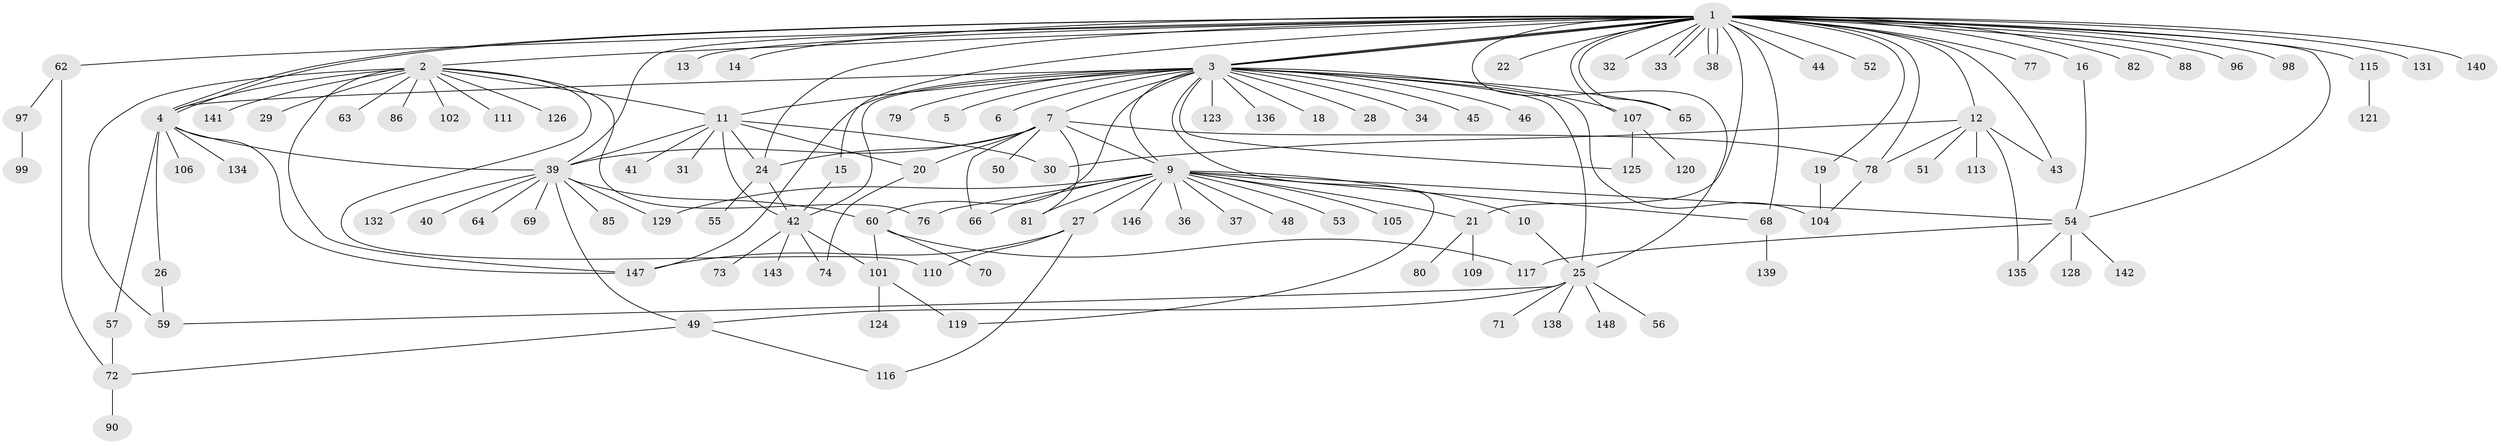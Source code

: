 // original degree distribution, {40: 0.006756756756756757, 14: 0.006756756756756757, 29: 0.006756756756756757, 9: 0.02027027027027027, 1: 0.5067567567567568, 2: 0.22972972972972974, 13: 0.006756756756756757, 3: 0.10135135135135136, 8: 0.02702702702702703, 7: 0.013513513513513514, 6: 0.013513513513513514, 5: 0.02027027027027027, 4: 0.04054054054054054}
// Generated by graph-tools (version 1.1) at 2025/41/03/06/25 10:41:47]
// undirected, 117 vertices, 169 edges
graph export_dot {
graph [start="1"]
  node [color=gray90,style=filled];
  1 [super="+92"];
  2 [super="+145"];
  3 [super="+8"];
  4 [super="+94"];
  5;
  6;
  7 [super="+58"];
  9 [super="+17"];
  10 [super="+67"];
  11 [super="+112"];
  12 [super="+100"];
  13;
  14;
  15;
  16 [super="+108"];
  18;
  19;
  20 [super="+23"];
  21 [super="+61"];
  22;
  24 [super="+144"];
  25 [super="+35"];
  26 [super="+133"];
  27 [super="+93"];
  28;
  29;
  30 [super="+75"];
  31;
  32;
  33;
  34;
  36;
  37;
  38 [super="+103"];
  39 [super="+47"];
  40;
  41;
  42 [super="+127"];
  43 [super="+84"];
  44;
  45;
  46;
  48;
  49;
  50;
  51;
  52;
  53;
  54 [super="+95"];
  55;
  56;
  57;
  59;
  60 [super="+87"];
  62;
  63;
  64;
  65;
  66;
  68 [super="+137"];
  69;
  70;
  71;
  72 [super="+130"];
  73;
  74;
  76;
  77;
  78 [super="+83"];
  79;
  80 [super="+89"];
  81;
  82;
  85;
  86;
  88 [super="+91"];
  90;
  96;
  97;
  98;
  99;
  101 [super="+118"];
  102;
  104;
  105;
  106;
  107;
  109 [super="+114"];
  110;
  111;
  113;
  115 [super="+122"];
  116;
  117;
  119;
  120;
  121;
  123;
  124;
  125;
  126;
  128;
  129;
  131;
  132;
  134;
  135;
  136;
  138;
  139;
  140;
  141;
  142;
  143;
  146;
  147;
  148;
  1 -- 2;
  1 -- 3;
  1 -- 3;
  1 -- 3;
  1 -- 4;
  1 -- 4;
  1 -- 12;
  1 -- 13;
  1 -- 14;
  1 -- 15;
  1 -- 16;
  1 -- 19;
  1 -- 21;
  1 -- 22;
  1 -- 24;
  1 -- 25;
  1 -- 32;
  1 -- 33;
  1 -- 33;
  1 -- 38;
  1 -- 38;
  1 -- 39;
  1 -- 43;
  1 -- 44;
  1 -- 52;
  1 -- 54;
  1 -- 62;
  1 -- 65;
  1 -- 68;
  1 -- 77;
  1 -- 82;
  1 -- 88;
  1 -- 96;
  1 -- 98;
  1 -- 107;
  1 -- 115;
  1 -- 131;
  1 -- 140;
  1 -- 78;
  2 -- 29;
  2 -- 59;
  2 -- 63;
  2 -- 86;
  2 -- 102;
  2 -- 110;
  2 -- 111;
  2 -- 126;
  2 -- 141;
  2 -- 147;
  2 -- 76;
  2 -- 4;
  2 -- 11;
  3 -- 4;
  3 -- 5;
  3 -- 6;
  3 -- 7;
  3 -- 9 [weight=3];
  3 -- 11;
  3 -- 18;
  3 -- 25 [weight=2];
  3 -- 28;
  3 -- 34;
  3 -- 42;
  3 -- 45;
  3 -- 46;
  3 -- 60;
  3 -- 65;
  3 -- 79;
  3 -- 104;
  3 -- 107;
  3 -- 119;
  3 -- 123;
  3 -- 125;
  3 -- 136;
  3 -- 147;
  4 -- 26;
  4 -- 39;
  4 -- 57;
  4 -- 106;
  4 -- 147;
  4 -- 134;
  7 -- 9;
  7 -- 20;
  7 -- 24;
  7 -- 50;
  7 -- 66;
  7 -- 78;
  7 -- 81;
  7 -- 39;
  9 -- 10;
  9 -- 21 [weight=2];
  9 -- 27;
  9 -- 37;
  9 -- 53;
  9 -- 54;
  9 -- 66;
  9 -- 81;
  9 -- 129;
  9 -- 146;
  9 -- 36;
  9 -- 68;
  9 -- 105;
  9 -- 76;
  9 -- 48;
  10 -- 25;
  11 -- 20;
  11 -- 30;
  11 -- 31;
  11 -- 41;
  11 -- 39;
  11 -- 42;
  11 -- 24;
  12 -- 30;
  12 -- 51;
  12 -- 78;
  12 -- 113;
  12 -- 135;
  12 -- 43;
  15 -- 42;
  16 -- 54;
  19 -- 104;
  20 -- 74;
  21 -- 80;
  21 -- 109;
  24 -- 42;
  24 -- 55;
  25 -- 56;
  25 -- 71;
  25 -- 49;
  25 -- 148;
  25 -- 138;
  25 -- 59;
  26 -- 59;
  27 -- 116;
  27 -- 147;
  27 -- 110;
  39 -- 40;
  39 -- 49;
  39 -- 60;
  39 -- 85;
  39 -- 64;
  39 -- 129;
  39 -- 132;
  39 -- 69;
  42 -- 73;
  42 -- 74;
  42 -- 143;
  42 -- 101;
  49 -- 116;
  49 -- 72;
  54 -- 117;
  54 -- 128;
  54 -- 135;
  54 -- 142;
  57 -- 72;
  60 -- 70;
  60 -- 101;
  60 -- 117;
  62 -- 72;
  62 -- 97;
  68 -- 139;
  72 -- 90;
  78 -- 104;
  97 -- 99;
  101 -- 124;
  101 -- 119;
  107 -- 120;
  107 -- 125;
  115 -- 121;
}
